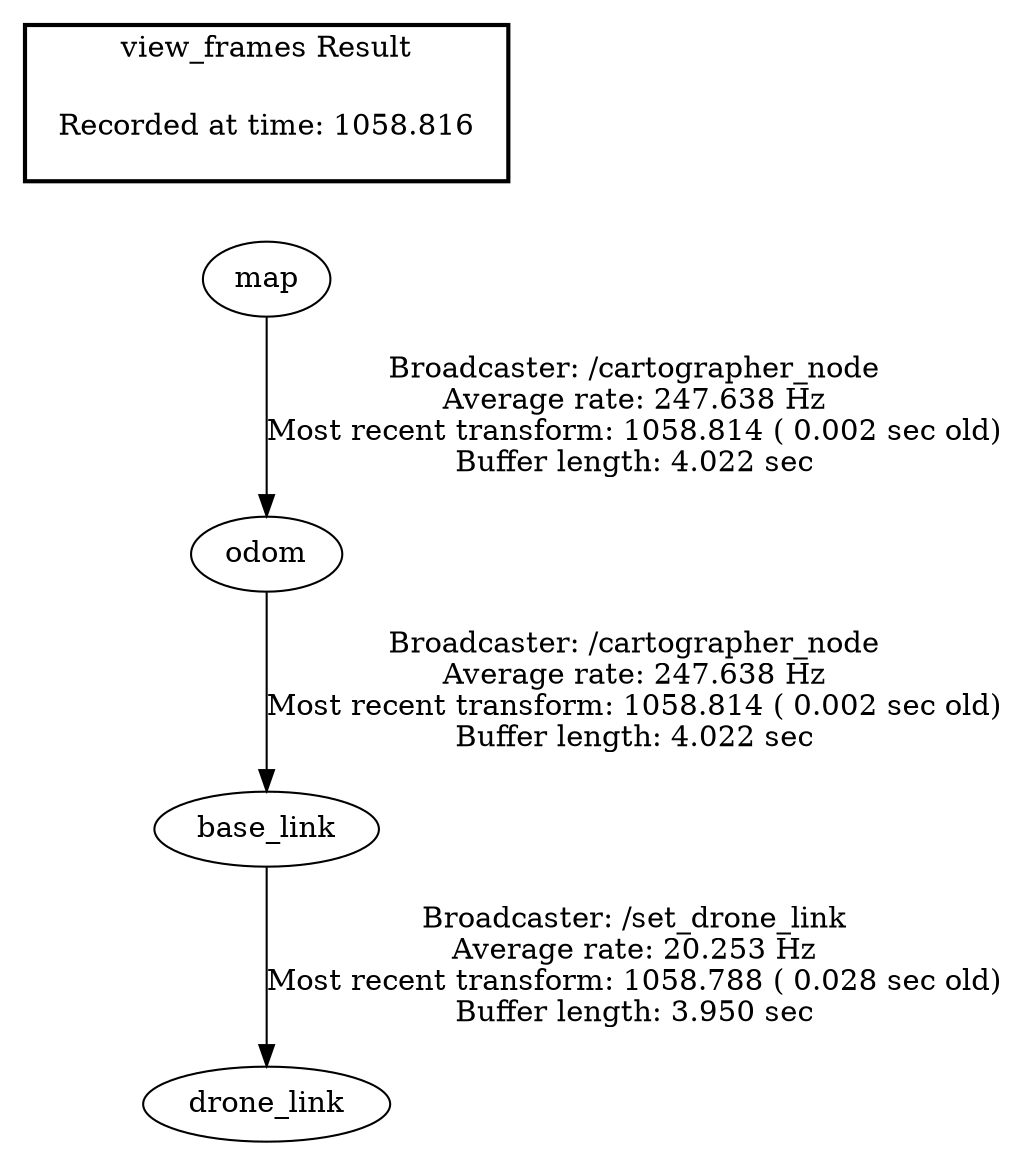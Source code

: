 digraph G {
"map" -> "odom"[label="Broadcaster: /cartographer_node\nAverage rate: 247.638 Hz\nMost recent transform: 1058.814 ( 0.002 sec old)\nBuffer length: 4.022 sec\n"];
"odom" -> "base_link"[label="Broadcaster: /cartographer_node\nAverage rate: 247.638 Hz\nMost recent transform: 1058.814 ( 0.002 sec old)\nBuffer length: 4.022 sec\n"];
"base_link" -> "drone_link"[label="Broadcaster: /set_drone_link\nAverage rate: 20.253 Hz\nMost recent transform: 1058.788 ( 0.028 sec old)\nBuffer length: 3.950 sec\n"];
edge [style=invis];
 subgraph cluster_legend { style=bold; color=black; label ="view_frames Result";
"Recorded at time: 1058.816"[ shape=plaintext ] ;
 }->"map";
}